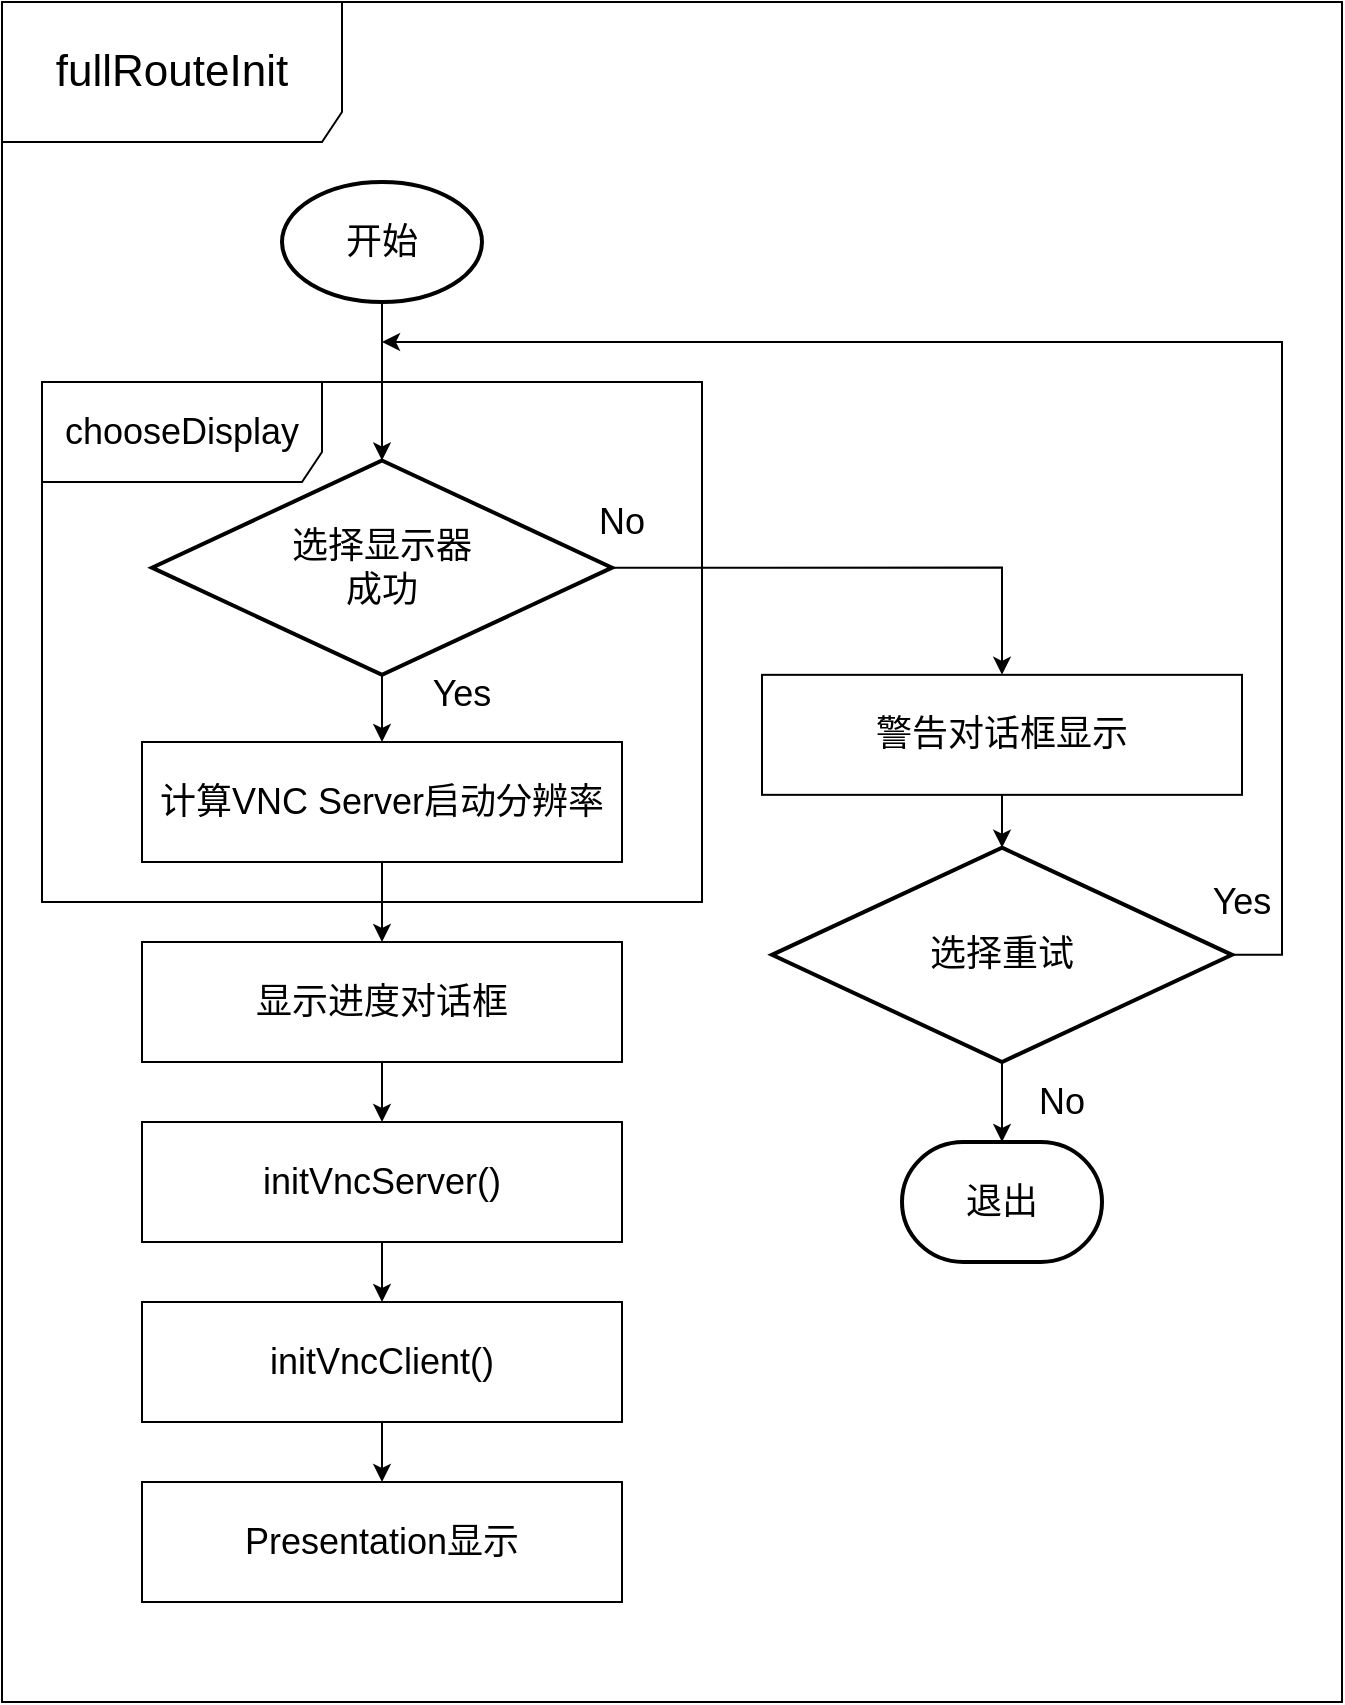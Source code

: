 <mxfile version="14.5.1" type="device"><diagram id="vM4HZEXm0_KQL8QDtAwL" name="第 1 页"><mxGraphModel dx="1286" dy="935" grid="1" gridSize="10" guides="1" tooltips="1" connect="1" arrows="1" fold="1" page="1" pageScale="1" pageWidth="2336" pageHeight="1654" math="0" shadow="0"><root><mxCell id="0"/><mxCell id="1" parent="0"/><mxCell id="rDIQ0cJaB9G9ic7iu_1V-4" value="chooseDisplay" style="shape=umlFrame;whiteSpace=wrap;html=1;fontSize=18;width=140;height=50;" vertex="1" parent="1"><mxGeometry x="60" y="290" width="330" height="260" as="geometry"/></mxCell><mxCell id="rDIQ0cJaB9G9ic7iu_1V-2" value="&lt;font style=&quot;font-size: 22px&quot;&gt;fullRouteInit&lt;/font&gt;" style="shape=umlFrame;whiteSpace=wrap;html=1;width=170;height=70;" vertex="1" parent="1"><mxGeometry x="40" y="100" width="670" height="850" as="geometry"/></mxCell><mxCell id="rDIQ0cJaB9G9ic7iu_1V-7" style="edgeStyle=orthogonalEdgeStyle;rounded=0;orthogonalLoop=1;jettySize=auto;html=1;fontSize=18;" edge="1" parent="1" source="rDIQ0cJaB9G9ic7iu_1V-3" target="rDIQ0cJaB9G9ic7iu_1V-5"><mxGeometry relative="1" as="geometry"/></mxCell><mxCell id="rDIQ0cJaB9G9ic7iu_1V-3" value="开始" style="strokeWidth=2;html=1;shape=mxgraph.flowchart.start_1;whiteSpace=wrap;fontSize=18;" vertex="1" parent="1"><mxGeometry x="180" y="190" width="100" height="60" as="geometry"/></mxCell><mxCell id="rDIQ0cJaB9G9ic7iu_1V-8" style="edgeStyle=orthogonalEdgeStyle;rounded=0;orthogonalLoop=1;jettySize=auto;html=1;fontSize=18;" edge="1" parent="1" source="rDIQ0cJaB9G9ic7iu_1V-5" target="rDIQ0cJaB9G9ic7iu_1V-6"><mxGeometry relative="1" as="geometry"/></mxCell><mxCell id="rDIQ0cJaB9G9ic7iu_1V-5" value="选择显示器&lt;br&gt;成功" style="strokeWidth=2;html=1;shape=mxgraph.flowchart.decision;whiteSpace=wrap;fontSize=18;" vertex="1" parent="1"><mxGeometry x="115" y="329.25" width="230" height="107.17" as="geometry"/></mxCell><mxCell id="rDIQ0cJaB9G9ic7iu_1V-11" style="edgeStyle=orthogonalEdgeStyle;rounded=0;orthogonalLoop=1;jettySize=auto;html=1;fontSize=18;" edge="1" parent="1" source="rDIQ0cJaB9G9ic7iu_1V-6" target="rDIQ0cJaB9G9ic7iu_1V-10"><mxGeometry relative="1" as="geometry"/></mxCell><mxCell id="rDIQ0cJaB9G9ic7iu_1V-6" value="计算VNC Server启动分辨率" style="rounded=0;whiteSpace=wrap;html=1;fontSize=18;" vertex="1" parent="1"><mxGeometry x="110" y="470" width="240" height="60" as="geometry"/></mxCell><mxCell id="rDIQ0cJaB9G9ic7iu_1V-13" value="" style="edgeStyle=orthogonalEdgeStyle;rounded=0;orthogonalLoop=1;jettySize=auto;html=1;fontSize=18;" edge="1" parent="1" source="rDIQ0cJaB9G9ic7iu_1V-10" target="rDIQ0cJaB9G9ic7iu_1V-12"><mxGeometry relative="1" as="geometry"/></mxCell><mxCell id="rDIQ0cJaB9G9ic7iu_1V-10" value="显示进度对话框" style="rounded=0;whiteSpace=wrap;html=1;fontSize=18;" vertex="1" parent="1"><mxGeometry x="110" y="570" width="240" height="60" as="geometry"/></mxCell><mxCell id="rDIQ0cJaB9G9ic7iu_1V-15" value="" style="edgeStyle=orthogonalEdgeStyle;rounded=0;orthogonalLoop=1;jettySize=auto;html=1;fontSize=18;" edge="1" parent="1" source="rDIQ0cJaB9G9ic7iu_1V-12" target="rDIQ0cJaB9G9ic7iu_1V-14"><mxGeometry relative="1" as="geometry"/></mxCell><mxCell id="rDIQ0cJaB9G9ic7iu_1V-12" value="initVncServer()" style="rounded=0;whiteSpace=wrap;html=1;fontSize=18;" vertex="1" parent="1"><mxGeometry x="110" y="660" width="240" height="60" as="geometry"/></mxCell><mxCell id="rDIQ0cJaB9G9ic7iu_1V-17" value="" style="edgeStyle=orthogonalEdgeStyle;rounded=0;orthogonalLoop=1;jettySize=auto;html=1;fontSize=18;" edge="1" parent="1" source="rDIQ0cJaB9G9ic7iu_1V-14" target="rDIQ0cJaB9G9ic7iu_1V-16"><mxGeometry relative="1" as="geometry"/></mxCell><mxCell id="rDIQ0cJaB9G9ic7iu_1V-14" value="initVncClient()" style="rounded=0;whiteSpace=wrap;html=1;fontSize=18;" vertex="1" parent="1"><mxGeometry x="110" y="750" width="240" height="60" as="geometry"/></mxCell><mxCell id="rDIQ0cJaB9G9ic7iu_1V-16" value="Presentation显示" style="rounded=0;whiteSpace=wrap;html=1;fontSize=18;" vertex="1" parent="1"><mxGeometry x="110" y="840" width="240" height="60" as="geometry"/></mxCell><mxCell id="rDIQ0cJaB9G9ic7iu_1V-18" value="" style="endArrow=classic;html=1;fontSize=18;exitX=1;exitY=0.5;exitDx=0;exitDy=0;exitPerimeter=0;entryX=0.5;entryY=0;entryDx=0;entryDy=0;edgeStyle=orthogonalEdgeStyle;rounded=0;" edge="1" parent="1" source="rDIQ0cJaB9G9ic7iu_1V-5" target="rDIQ0cJaB9G9ic7iu_1V-19"><mxGeometry width="50" height="50" relative="1" as="geometry"><mxPoint x="420" y="440" as="sourcePoint"/><mxPoint x="470" y="383" as="targetPoint"/></mxGeometry></mxCell><mxCell id="rDIQ0cJaB9G9ic7iu_1V-21" value="" style="edgeStyle=orthogonalEdgeStyle;rounded=0;orthogonalLoop=1;jettySize=auto;html=1;fontSize=18;" edge="1" parent="1" source="rDIQ0cJaB9G9ic7iu_1V-19" target="rDIQ0cJaB9G9ic7iu_1V-20"><mxGeometry relative="1" as="geometry"/></mxCell><mxCell id="rDIQ0cJaB9G9ic7iu_1V-19" value="警告对话框显示" style="rounded=0;whiteSpace=wrap;html=1;fontSize=18;" vertex="1" parent="1"><mxGeometry x="420" y="436.42" width="240" height="60" as="geometry"/></mxCell><mxCell id="rDIQ0cJaB9G9ic7iu_1V-23" style="edgeStyle=orthogonalEdgeStyle;rounded=0;orthogonalLoop=1;jettySize=auto;html=1;fontSize=18;" edge="1" parent="1" source="rDIQ0cJaB9G9ic7iu_1V-20"><mxGeometry relative="1" as="geometry"><mxPoint x="230" y="270" as="targetPoint"/><Array as="points"><mxPoint x="680" y="576"/><mxPoint x="680" y="270"/><mxPoint x="230" y="270"/></Array></mxGeometry></mxCell><mxCell id="rDIQ0cJaB9G9ic7iu_1V-25" value="" style="edgeStyle=orthogonalEdgeStyle;rounded=0;orthogonalLoop=1;jettySize=auto;html=1;fontSize=18;" edge="1" parent="1" source="rDIQ0cJaB9G9ic7iu_1V-20" target="rDIQ0cJaB9G9ic7iu_1V-24"><mxGeometry relative="1" as="geometry"/></mxCell><mxCell id="rDIQ0cJaB9G9ic7iu_1V-20" value="选择重试" style="strokeWidth=2;html=1;shape=mxgraph.flowchart.decision;whiteSpace=wrap;fontSize=18;" vertex="1" parent="1"><mxGeometry x="425" y="522.83" width="230" height="107.17" as="geometry"/></mxCell><mxCell id="rDIQ0cJaB9G9ic7iu_1V-24" value="退出" style="strokeWidth=2;html=1;shape=mxgraph.flowchart.terminator;whiteSpace=wrap;fontSize=18;" vertex="1" parent="1"><mxGeometry x="490" y="670" width="100" height="60" as="geometry"/></mxCell><mxCell id="rDIQ0cJaB9G9ic7iu_1V-26" value="Yes" style="text;html=1;strokeColor=none;fillColor=none;align=center;verticalAlign=middle;whiteSpace=wrap;rounded=0;fontSize=18;" vertex="1" parent="1"><mxGeometry x="640" y="540" width="40" height="20" as="geometry"/></mxCell><mxCell id="rDIQ0cJaB9G9ic7iu_1V-27" value="No" style="text;html=1;strokeColor=none;fillColor=none;align=center;verticalAlign=middle;whiteSpace=wrap;rounded=0;fontSize=18;" vertex="1" parent="1"><mxGeometry x="550" y="640" width="40" height="20" as="geometry"/></mxCell><mxCell id="rDIQ0cJaB9G9ic7iu_1V-28" value="No" style="text;html=1;strokeColor=none;fillColor=none;align=center;verticalAlign=middle;whiteSpace=wrap;rounded=0;fontSize=18;" vertex="1" parent="1"><mxGeometry x="330" y="350" width="40" height="20" as="geometry"/></mxCell><mxCell id="rDIQ0cJaB9G9ic7iu_1V-29" value="Yes" style="text;html=1;strokeColor=none;fillColor=none;align=center;verticalAlign=middle;whiteSpace=wrap;rounded=0;fontSize=18;" vertex="1" parent="1"><mxGeometry x="250" y="436" width="40" height="20" as="geometry"/></mxCell></root></mxGraphModel></diagram></mxfile>